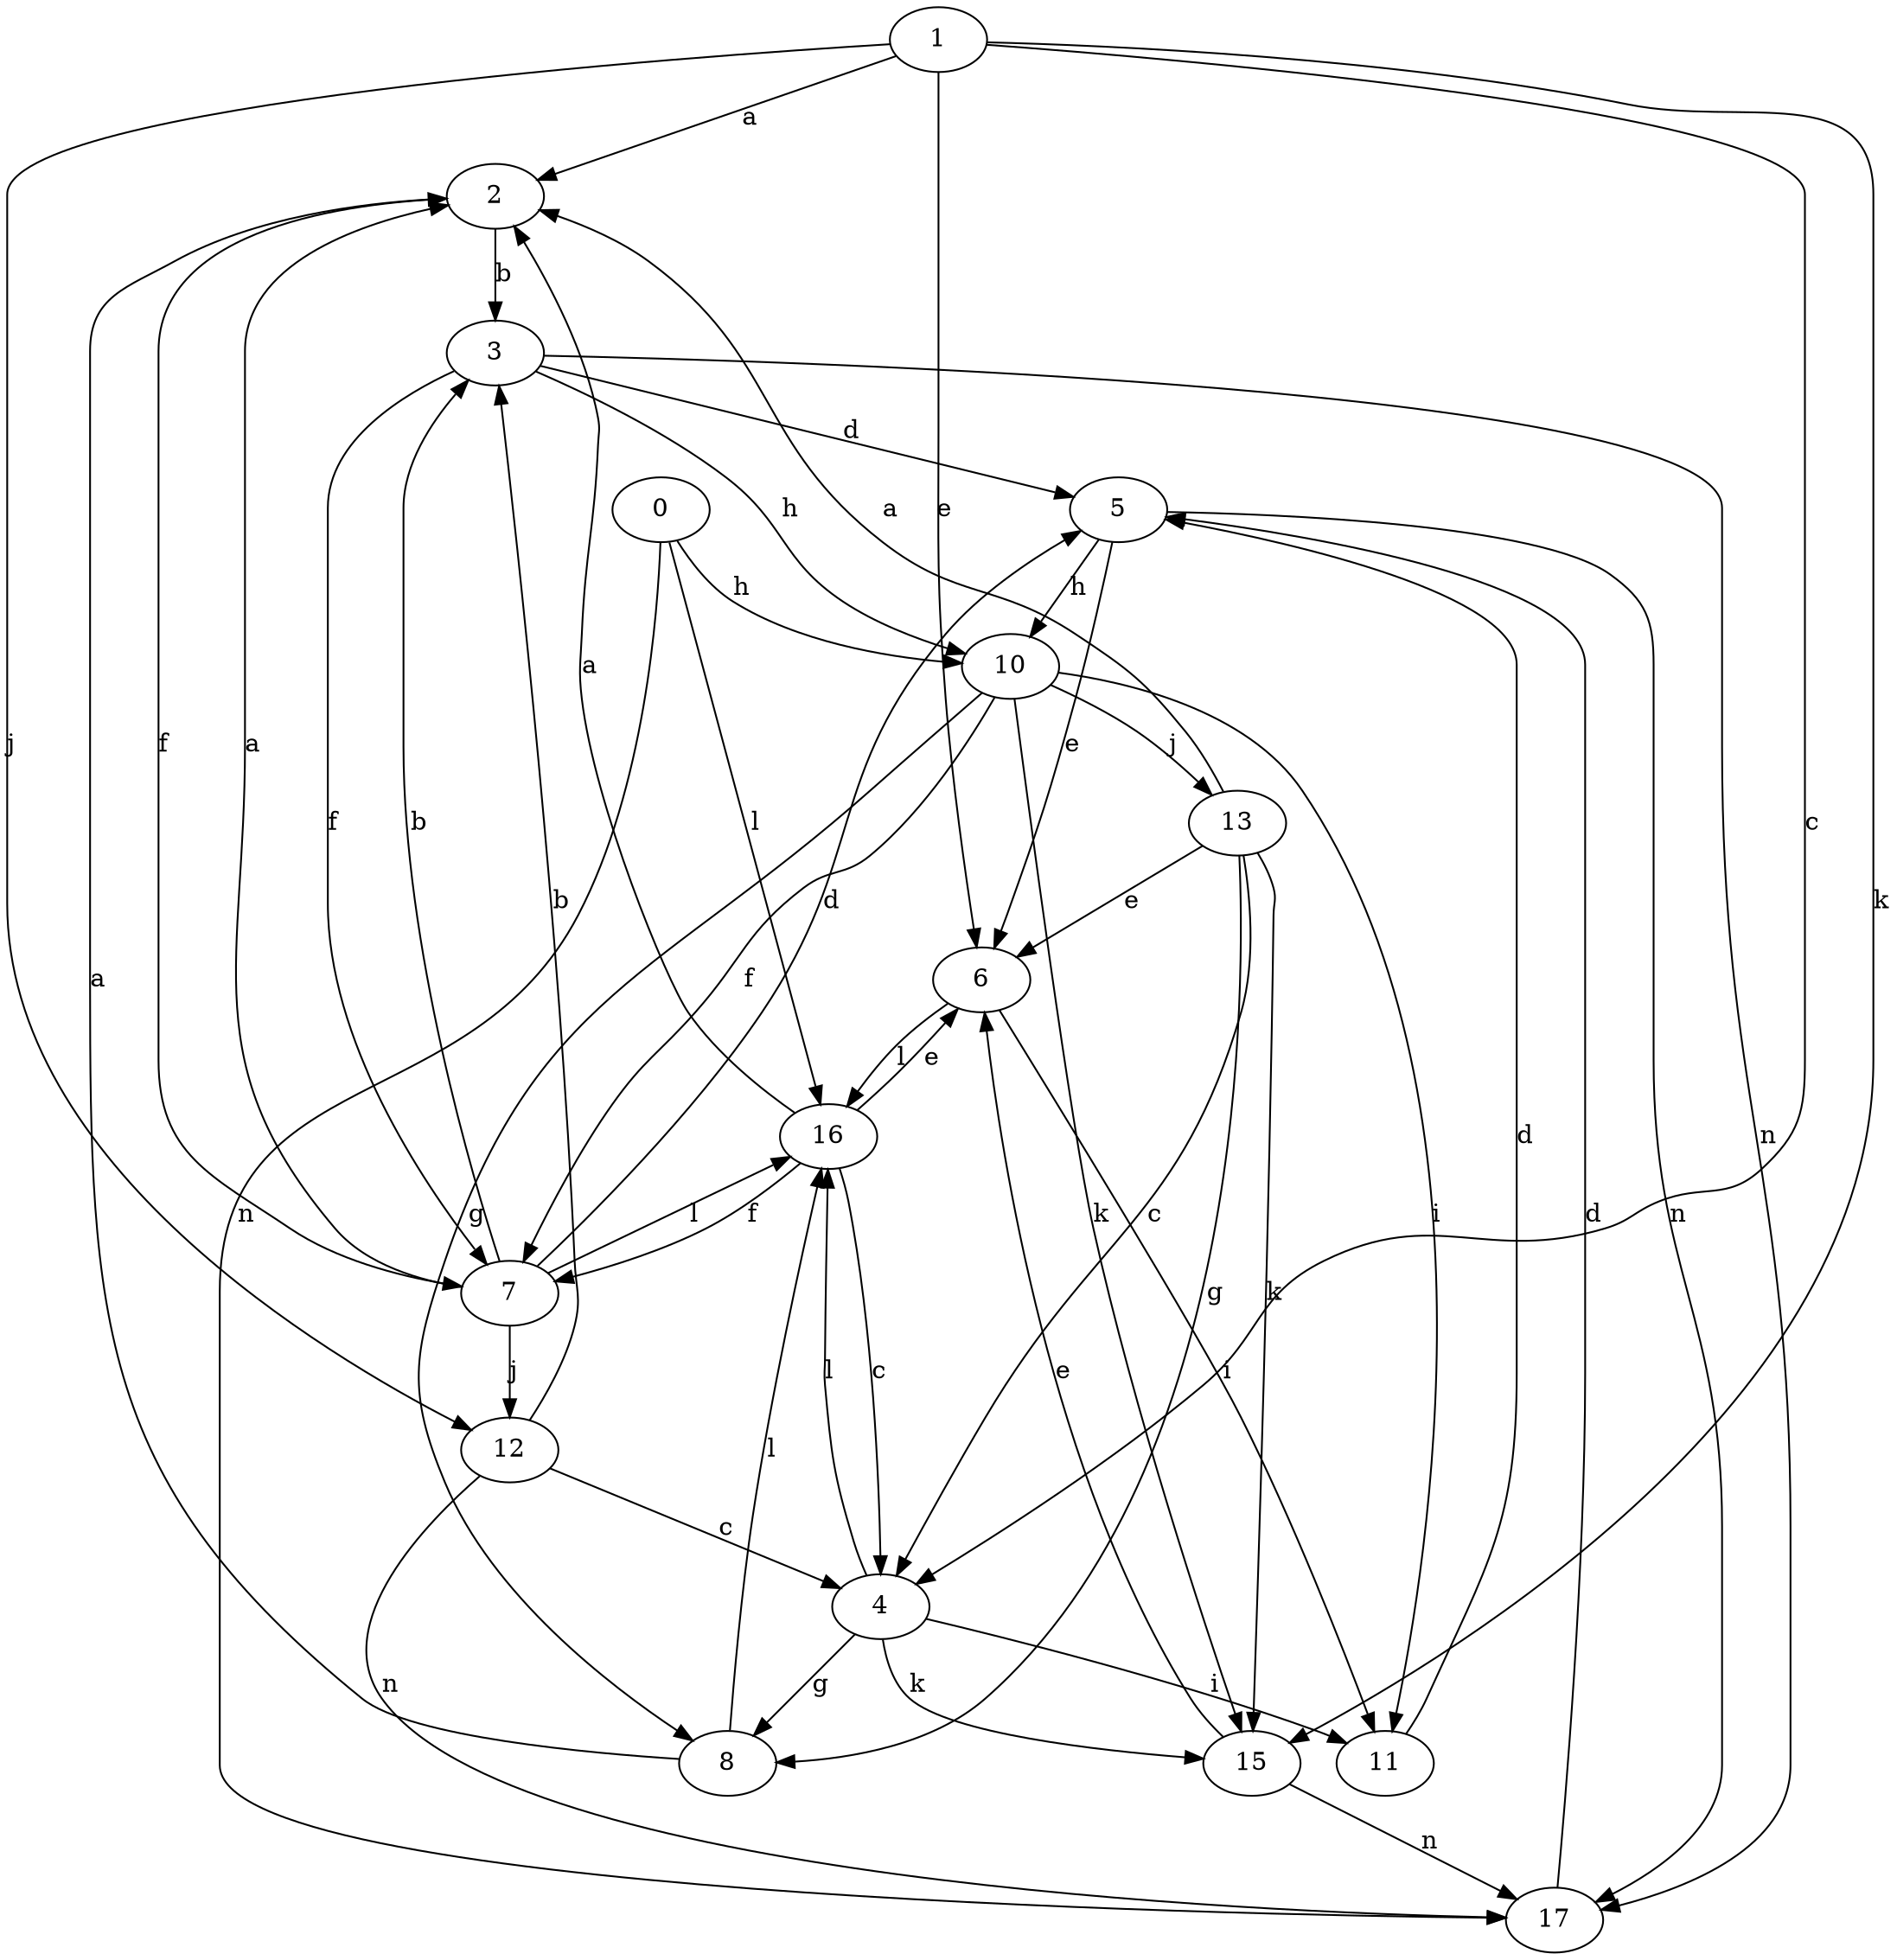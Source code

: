 strict digraph  {
2;
3;
0;
4;
5;
6;
7;
8;
10;
11;
12;
13;
1;
15;
16;
17;
2 -> 3  [label=b];
2 -> 7  [label=f];
3 -> 5  [label=d];
3 -> 7  [label=f];
3 -> 10  [label=h];
3 -> 17  [label=n];
0 -> 10  [label=h];
0 -> 16  [label=l];
0 -> 17  [label=n];
4 -> 8  [label=g];
4 -> 11  [label=i];
4 -> 15  [label=k];
4 -> 16  [label=l];
5 -> 6  [label=e];
5 -> 10  [label=h];
5 -> 17  [label=n];
6 -> 11  [label=i];
6 -> 16  [label=l];
7 -> 2  [label=a];
7 -> 3  [label=b];
7 -> 5  [label=d];
7 -> 12  [label=j];
7 -> 16  [label=l];
8 -> 2  [label=a];
8 -> 16  [label=l];
10 -> 7  [label=f];
10 -> 8  [label=g];
10 -> 11  [label=i];
10 -> 13  [label=j];
10 -> 15  [label=k];
11 -> 5  [label=d];
12 -> 3  [label=b];
12 -> 4  [label=c];
12 -> 17  [label=n];
13 -> 2  [label=a];
13 -> 4  [label=c];
13 -> 6  [label=e];
13 -> 8  [label=g];
13 -> 15  [label=k];
1 -> 2  [label=a];
1 -> 4  [label=c];
1 -> 6  [label=e];
1 -> 12  [label=j];
1 -> 15  [label=k];
15 -> 6  [label=e];
15 -> 17  [label=n];
16 -> 2  [label=a];
16 -> 4  [label=c];
16 -> 6  [label=e];
16 -> 7  [label=f];
17 -> 5  [label=d];
}

